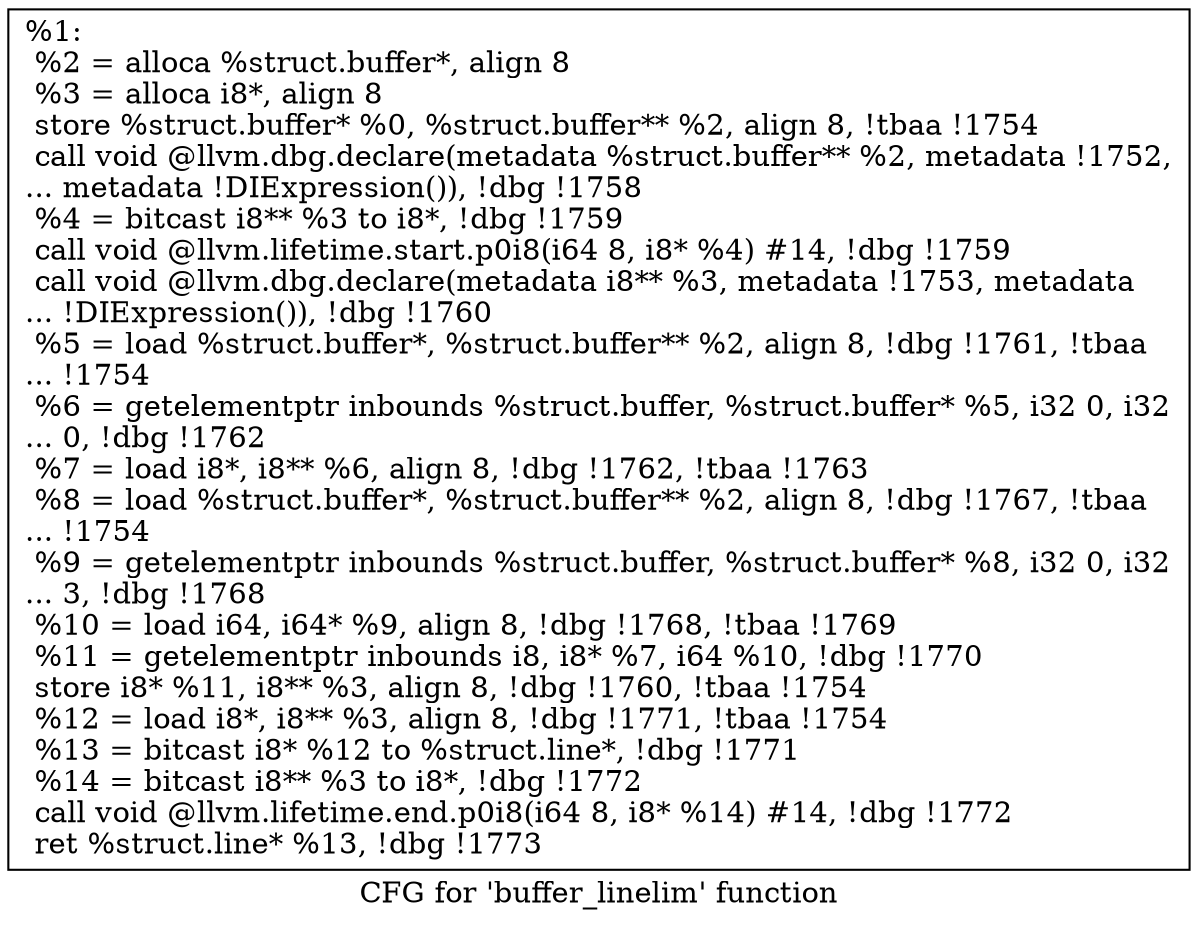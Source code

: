 digraph "CFG for 'buffer_linelim' function" {
	label="CFG for 'buffer_linelim' function";

	Node0x1f0d3a0 [shape=record,label="{%1:\l  %2 = alloca %struct.buffer*, align 8\l  %3 = alloca i8*, align 8\l  store %struct.buffer* %0, %struct.buffer** %2, align 8, !tbaa !1754\l  call void @llvm.dbg.declare(metadata %struct.buffer** %2, metadata !1752,\l... metadata !DIExpression()), !dbg !1758\l  %4 = bitcast i8** %3 to i8*, !dbg !1759\l  call void @llvm.lifetime.start.p0i8(i64 8, i8* %4) #14, !dbg !1759\l  call void @llvm.dbg.declare(metadata i8** %3, metadata !1753, metadata\l... !DIExpression()), !dbg !1760\l  %5 = load %struct.buffer*, %struct.buffer** %2, align 8, !dbg !1761, !tbaa\l... !1754\l  %6 = getelementptr inbounds %struct.buffer, %struct.buffer* %5, i32 0, i32\l... 0, !dbg !1762\l  %7 = load i8*, i8** %6, align 8, !dbg !1762, !tbaa !1763\l  %8 = load %struct.buffer*, %struct.buffer** %2, align 8, !dbg !1767, !tbaa\l... !1754\l  %9 = getelementptr inbounds %struct.buffer, %struct.buffer* %8, i32 0, i32\l... 3, !dbg !1768\l  %10 = load i64, i64* %9, align 8, !dbg !1768, !tbaa !1769\l  %11 = getelementptr inbounds i8, i8* %7, i64 %10, !dbg !1770\l  store i8* %11, i8** %3, align 8, !dbg !1760, !tbaa !1754\l  %12 = load i8*, i8** %3, align 8, !dbg !1771, !tbaa !1754\l  %13 = bitcast i8* %12 to %struct.line*, !dbg !1771\l  %14 = bitcast i8** %3 to i8*, !dbg !1772\l  call void @llvm.lifetime.end.p0i8(i64 8, i8* %14) #14, !dbg !1772\l  ret %struct.line* %13, !dbg !1773\l}"];
}
